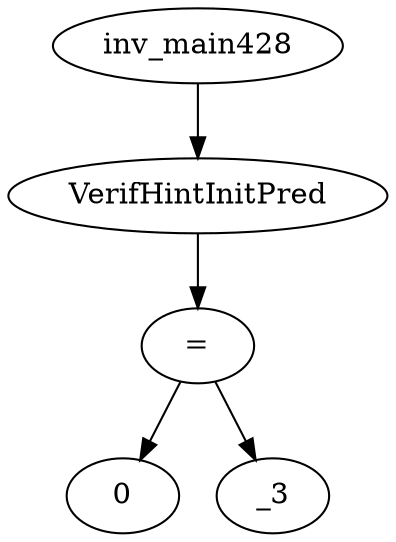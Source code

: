 digraph dag {
0 [label="inv_main428"];
1 [label="VerifHintInitPred"];
2 [label="="];
3 [label="0"];
4 [label="_3"];
0->1
1->2
2->4
2 -> 3
}
